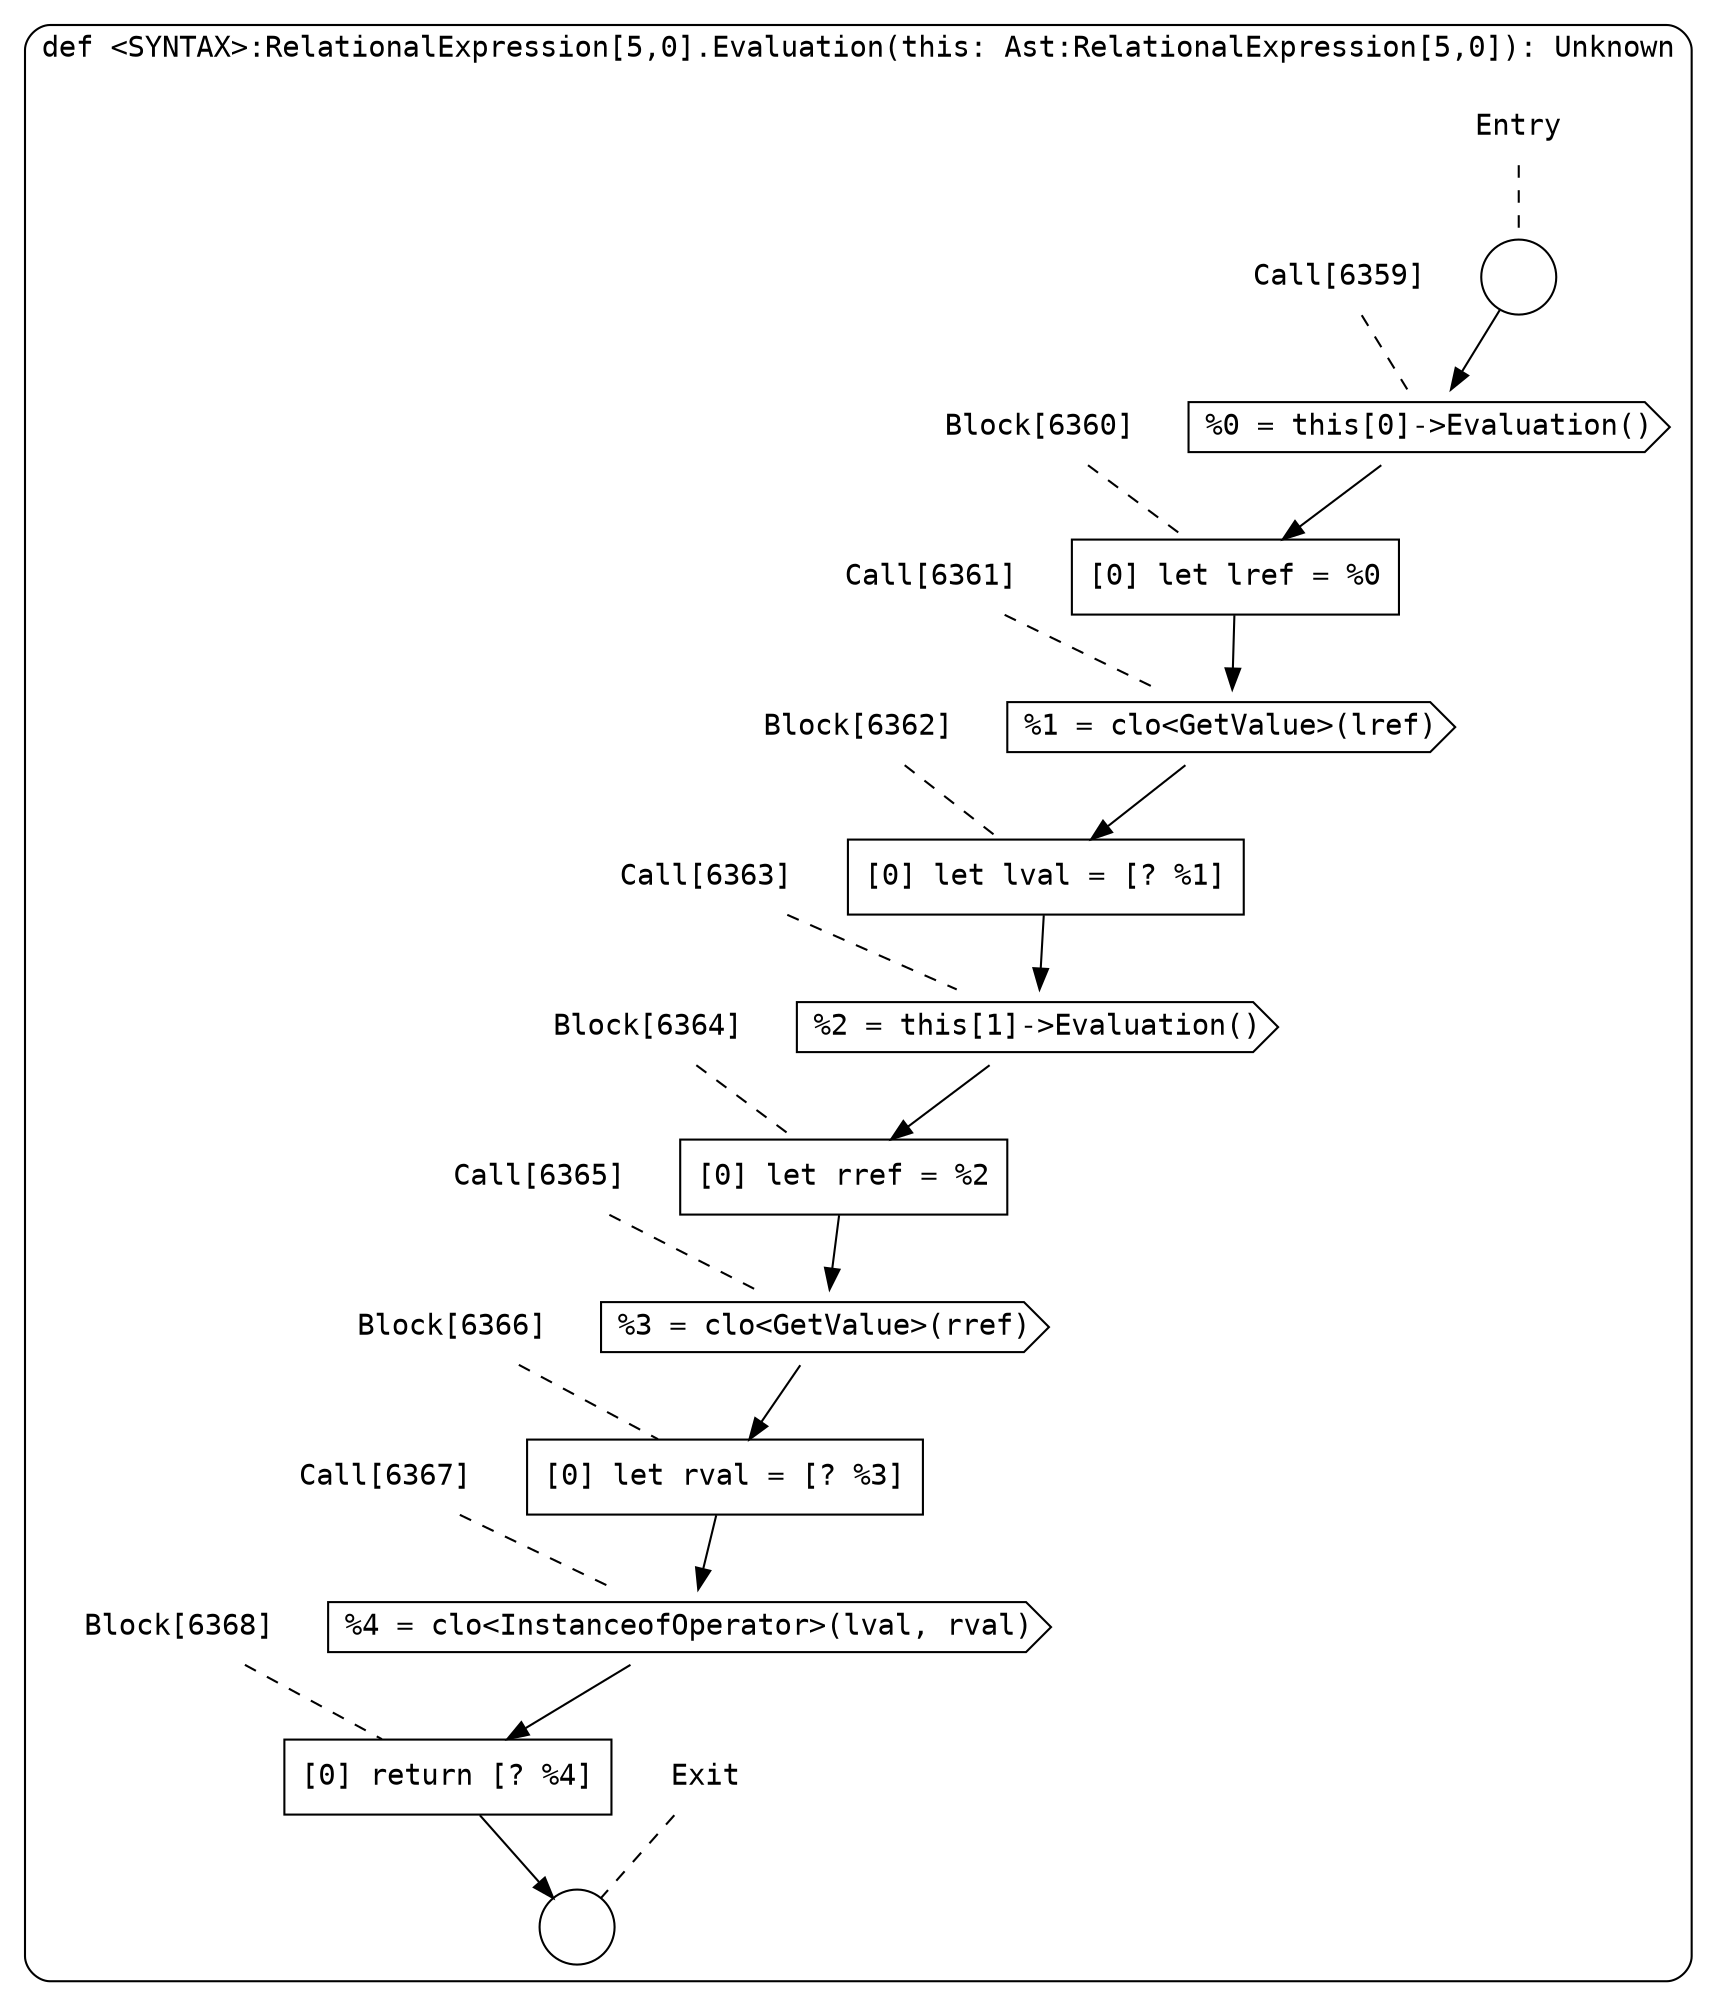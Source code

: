 digraph {
  graph [fontname = "Consolas"]
  node [fontname = "Consolas"]
  edge [fontname = "Consolas"]
  subgraph cluster1323 {
    label = "def <SYNTAX>:RelationalExpression[5,0].Evaluation(this: Ast:RelationalExpression[5,0]): Unknown"
    style = rounded
    cluster1323_entry_name [shape=none, label=<<font color="black">Entry</font>>]
    cluster1323_entry_name -> cluster1323_entry [arrowhead=none, color="black", style=dashed]
    cluster1323_entry [shape=circle label=" " color="black" fillcolor="white" style=filled]
    cluster1323_entry -> node6359 [color="black"]
    cluster1323_exit_name [shape=none, label=<<font color="black">Exit</font>>]
    cluster1323_exit_name -> cluster1323_exit [arrowhead=none, color="black", style=dashed]
    cluster1323_exit [shape=circle label=" " color="black" fillcolor="white" style=filled]
    node6359_name [shape=none, label=<<font color="black">Call[6359]</font>>]
    node6359_name -> node6359 [arrowhead=none, color="black", style=dashed]
    node6359 [shape=cds, label=<<font color="black">%0 = this[0]-&gt;Evaluation()</font>> color="black" fillcolor="white", style=filled]
    node6359 -> node6360 [color="black"]
    node6360_name [shape=none, label=<<font color="black">Block[6360]</font>>]
    node6360_name -> node6360 [arrowhead=none, color="black", style=dashed]
    node6360 [shape=box, label=<<font color="black">[0] let lref = %0<BR ALIGN="LEFT"/></font>> color="black" fillcolor="white", style=filled]
    node6360 -> node6361 [color="black"]
    node6361_name [shape=none, label=<<font color="black">Call[6361]</font>>]
    node6361_name -> node6361 [arrowhead=none, color="black", style=dashed]
    node6361 [shape=cds, label=<<font color="black">%1 = clo&lt;GetValue&gt;(lref)</font>> color="black" fillcolor="white", style=filled]
    node6361 -> node6362 [color="black"]
    node6362_name [shape=none, label=<<font color="black">Block[6362]</font>>]
    node6362_name -> node6362 [arrowhead=none, color="black", style=dashed]
    node6362 [shape=box, label=<<font color="black">[0] let lval = [? %1]<BR ALIGN="LEFT"/></font>> color="black" fillcolor="white", style=filled]
    node6362 -> node6363 [color="black"]
    node6363_name [shape=none, label=<<font color="black">Call[6363]</font>>]
    node6363_name -> node6363 [arrowhead=none, color="black", style=dashed]
    node6363 [shape=cds, label=<<font color="black">%2 = this[1]-&gt;Evaluation()</font>> color="black" fillcolor="white", style=filled]
    node6363 -> node6364 [color="black"]
    node6364_name [shape=none, label=<<font color="black">Block[6364]</font>>]
    node6364_name -> node6364 [arrowhead=none, color="black", style=dashed]
    node6364 [shape=box, label=<<font color="black">[0] let rref = %2<BR ALIGN="LEFT"/></font>> color="black" fillcolor="white", style=filled]
    node6364 -> node6365 [color="black"]
    node6365_name [shape=none, label=<<font color="black">Call[6365]</font>>]
    node6365_name -> node6365 [arrowhead=none, color="black", style=dashed]
    node6365 [shape=cds, label=<<font color="black">%3 = clo&lt;GetValue&gt;(rref)</font>> color="black" fillcolor="white", style=filled]
    node6365 -> node6366 [color="black"]
    node6366_name [shape=none, label=<<font color="black">Block[6366]</font>>]
    node6366_name -> node6366 [arrowhead=none, color="black", style=dashed]
    node6366 [shape=box, label=<<font color="black">[0] let rval = [? %3]<BR ALIGN="LEFT"/></font>> color="black" fillcolor="white", style=filled]
    node6366 -> node6367 [color="black"]
    node6367_name [shape=none, label=<<font color="black">Call[6367]</font>>]
    node6367_name -> node6367 [arrowhead=none, color="black", style=dashed]
    node6367 [shape=cds, label=<<font color="black">%4 = clo&lt;InstanceofOperator&gt;(lval, rval)</font>> color="black" fillcolor="white", style=filled]
    node6367 -> node6368 [color="black"]
    node6368_name [shape=none, label=<<font color="black">Block[6368]</font>>]
    node6368_name -> node6368 [arrowhead=none, color="black", style=dashed]
    node6368 [shape=box, label=<<font color="black">[0] return [? %4]<BR ALIGN="LEFT"/></font>> color="black" fillcolor="white", style=filled]
    node6368 -> cluster1323_exit [color="black"]
  }
}
